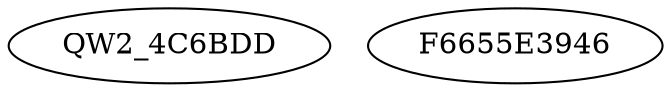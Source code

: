 strict graph  {
"./MALWR/familia_6/QW2_4C6BDDCCA2695D6202DF38708E14FC7E" [label=QW2_4C6BDD];
"./MALWR/familia_6/F6655E39465C2FF5B016980D918EA028" [label=F6655E3946];
}
